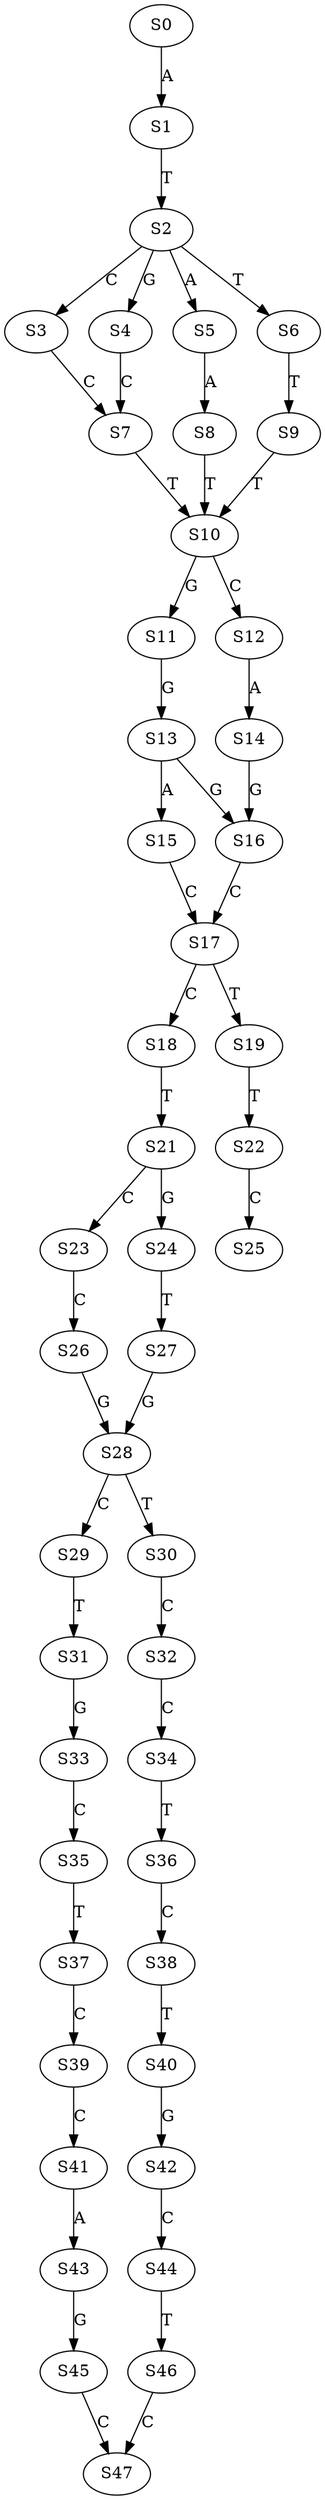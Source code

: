 strict digraph  {
	S0 -> S1 [ label = A ];
	S1 -> S2 [ label = T ];
	S2 -> S3 [ label = C ];
	S2 -> S4 [ label = G ];
	S2 -> S5 [ label = A ];
	S2 -> S6 [ label = T ];
	S3 -> S7 [ label = C ];
	S4 -> S7 [ label = C ];
	S5 -> S8 [ label = A ];
	S6 -> S9 [ label = T ];
	S7 -> S10 [ label = T ];
	S8 -> S10 [ label = T ];
	S9 -> S10 [ label = T ];
	S10 -> S11 [ label = G ];
	S10 -> S12 [ label = C ];
	S11 -> S13 [ label = G ];
	S12 -> S14 [ label = A ];
	S13 -> S15 [ label = A ];
	S13 -> S16 [ label = G ];
	S14 -> S16 [ label = G ];
	S15 -> S17 [ label = C ];
	S16 -> S17 [ label = C ];
	S17 -> S18 [ label = C ];
	S17 -> S19 [ label = T ];
	S18 -> S21 [ label = T ];
	S19 -> S22 [ label = T ];
	S21 -> S23 [ label = C ];
	S21 -> S24 [ label = G ];
	S22 -> S25 [ label = C ];
	S23 -> S26 [ label = C ];
	S24 -> S27 [ label = T ];
	S26 -> S28 [ label = G ];
	S27 -> S28 [ label = G ];
	S28 -> S29 [ label = C ];
	S28 -> S30 [ label = T ];
	S29 -> S31 [ label = T ];
	S30 -> S32 [ label = C ];
	S31 -> S33 [ label = G ];
	S32 -> S34 [ label = C ];
	S33 -> S35 [ label = C ];
	S34 -> S36 [ label = T ];
	S35 -> S37 [ label = T ];
	S36 -> S38 [ label = C ];
	S37 -> S39 [ label = C ];
	S38 -> S40 [ label = T ];
	S39 -> S41 [ label = C ];
	S40 -> S42 [ label = G ];
	S41 -> S43 [ label = A ];
	S42 -> S44 [ label = C ];
	S43 -> S45 [ label = G ];
	S44 -> S46 [ label = T ];
	S45 -> S47 [ label = C ];
	S46 -> S47 [ label = C ];
}

